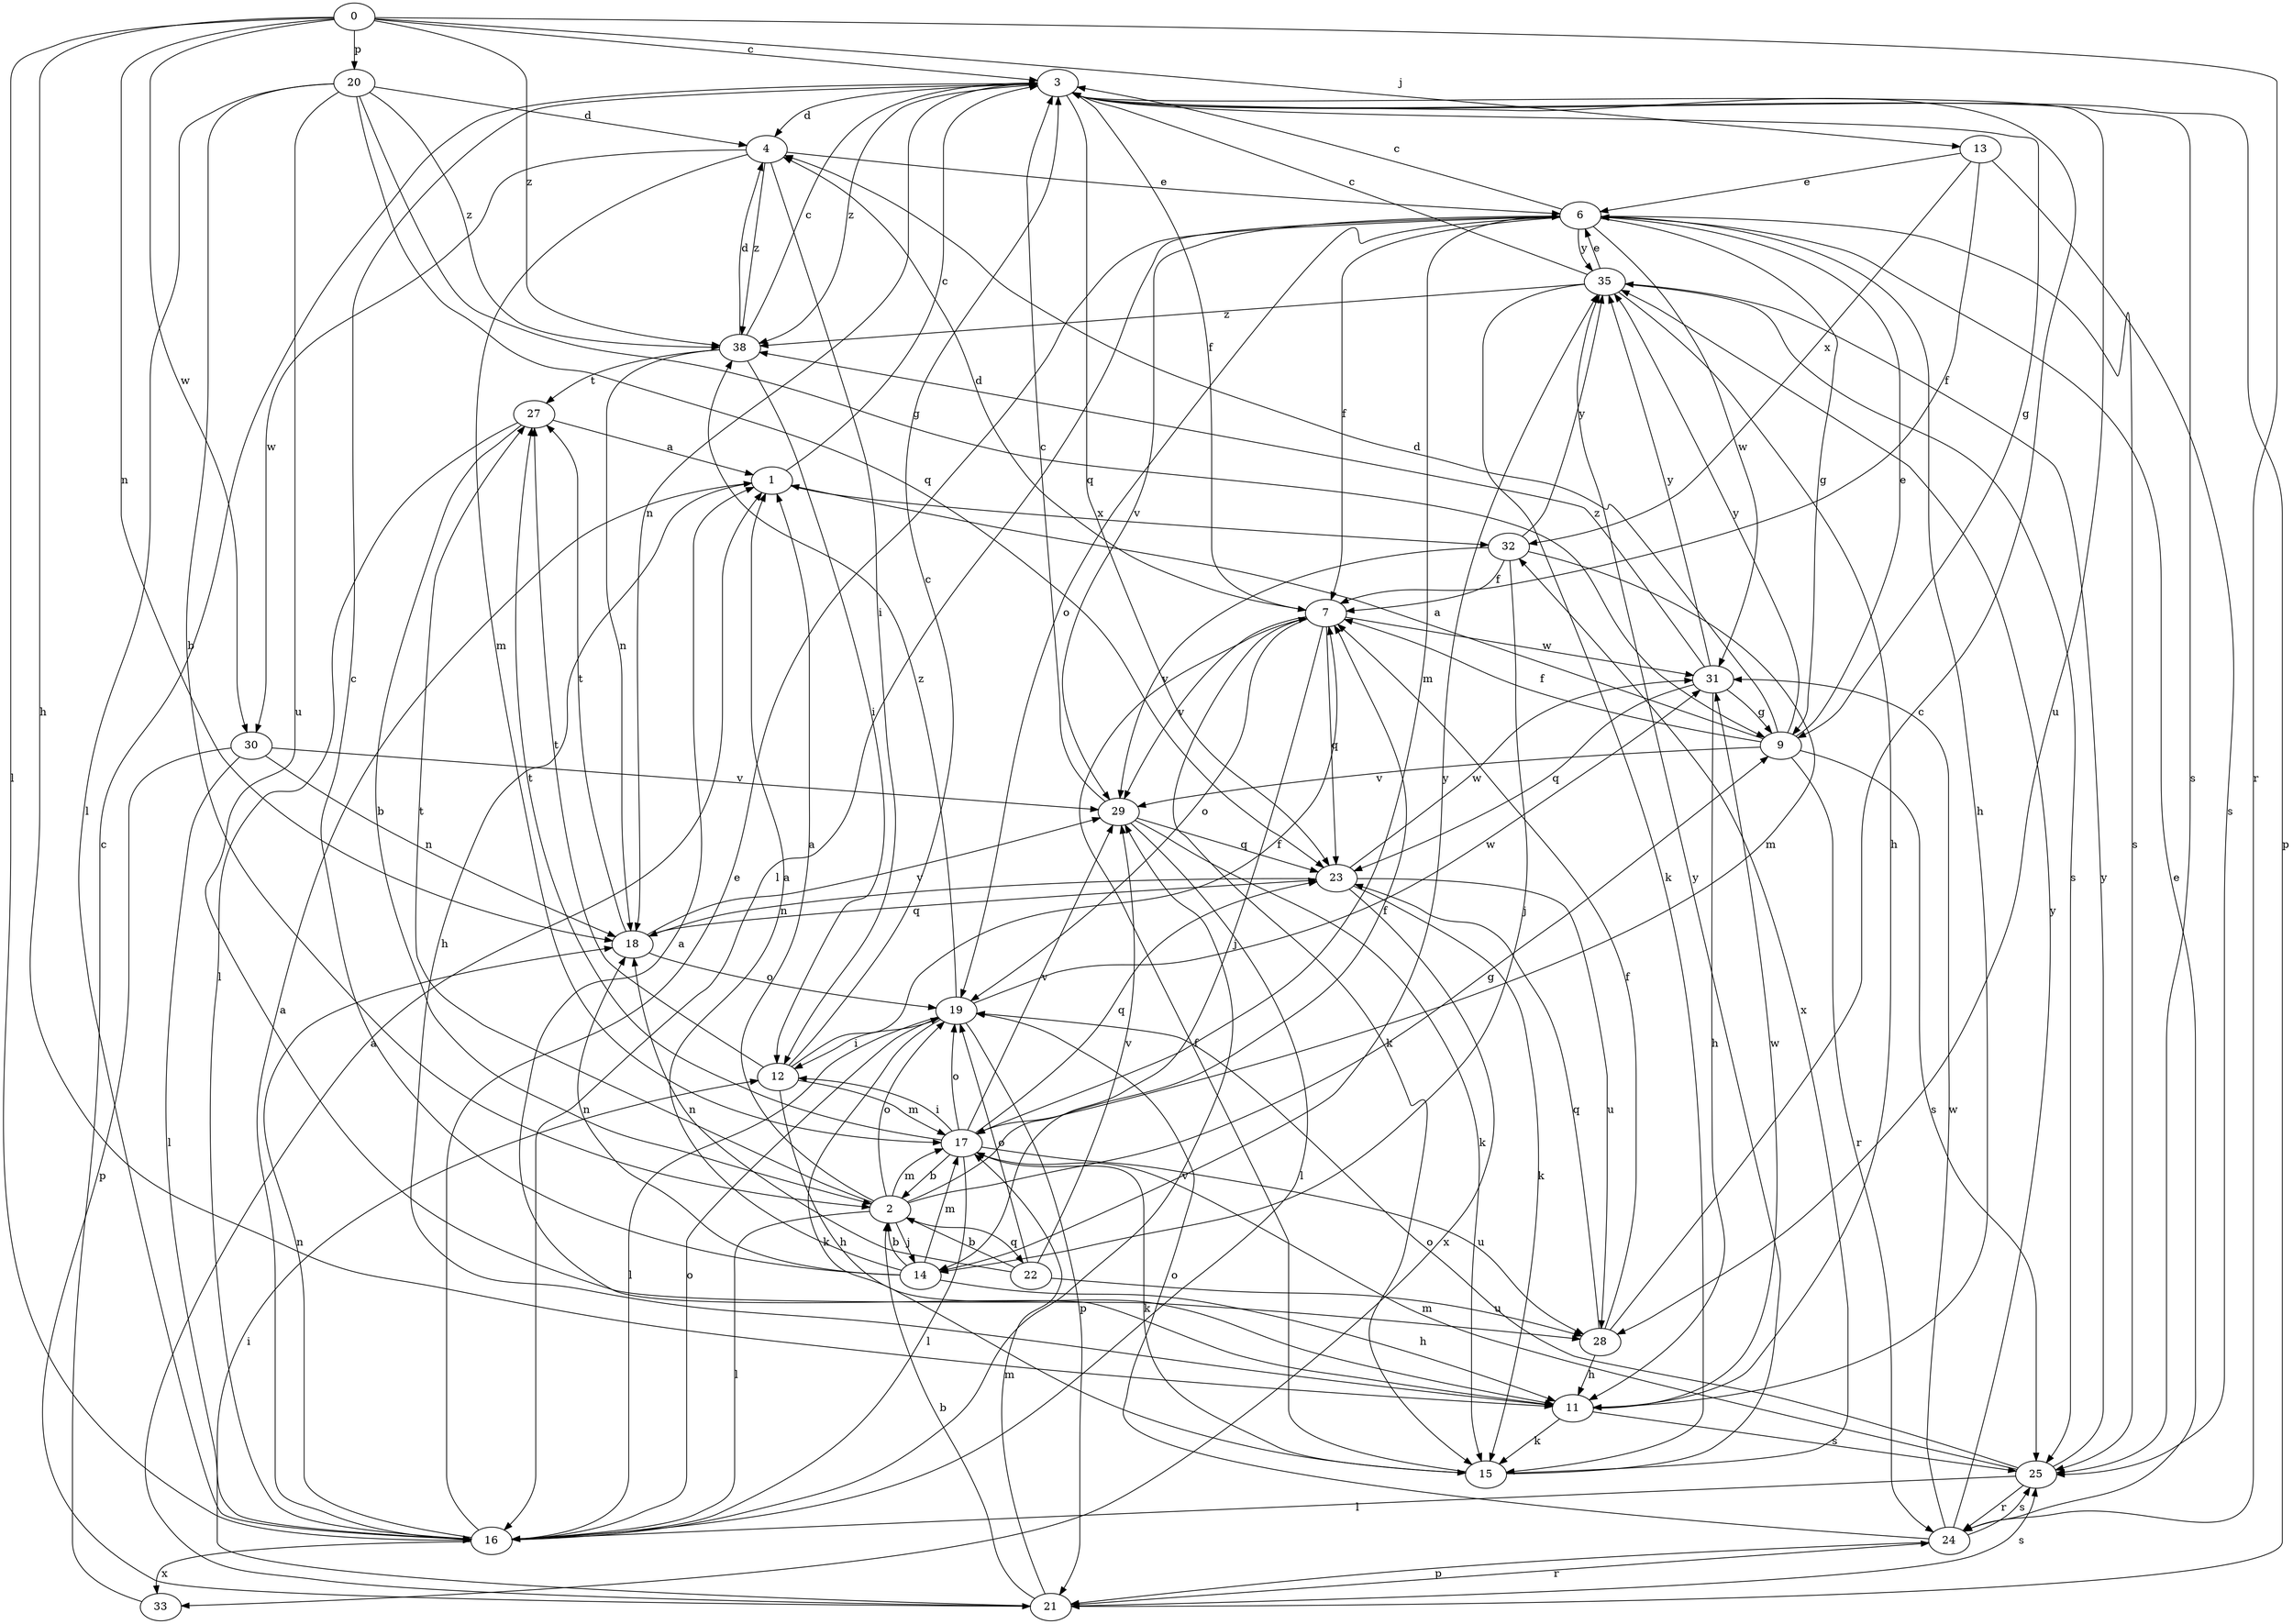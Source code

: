 strict digraph  {
0;
1;
2;
3;
4;
6;
7;
9;
11;
12;
13;
14;
15;
16;
17;
18;
19;
20;
21;
22;
23;
24;
25;
27;
28;
29;
30;
31;
32;
33;
35;
38;
0 -> 3  [label=c];
0 -> 11  [label=h];
0 -> 13  [label=j];
0 -> 16  [label=l];
0 -> 18  [label=n];
0 -> 20  [label=p];
0 -> 24  [label=r];
0 -> 30  [label=w];
0 -> 38  [label=z];
1 -> 3  [label=c];
1 -> 11  [label=h];
1 -> 32  [label=x];
2 -> 1  [label=a];
2 -> 7  [label=f];
2 -> 9  [label=g];
2 -> 14  [label=j];
2 -> 16  [label=l];
2 -> 17  [label=m];
2 -> 19  [label=o];
2 -> 22  [label=q];
2 -> 27  [label=t];
3 -> 4  [label=d];
3 -> 7  [label=f];
3 -> 9  [label=g];
3 -> 18  [label=n];
3 -> 21  [label=p];
3 -> 23  [label=q];
3 -> 25  [label=s];
3 -> 28  [label=u];
3 -> 38  [label=z];
4 -> 6  [label=e];
4 -> 12  [label=i];
4 -> 17  [label=m];
4 -> 30  [label=w];
4 -> 38  [label=z];
6 -> 3  [label=c];
6 -> 7  [label=f];
6 -> 9  [label=g];
6 -> 11  [label=h];
6 -> 16  [label=l];
6 -> 17  [label=m];
6 -> 19  [label=o];
6 -> 25  [label=s];
6 -> 29  [label=v];
6 -> 31  [label=w];
6 -> 35  [label=y];
7 -> 4  [label=d];
7 -> 14  [label=j];
7 -> 15  [label=k];
7 -> 19  [label=o];
7 -> 23  [label=q];
7 -> 29  [label=v];
7 -> 31  [label=w];
9 -> 1  [label=a];
9 -> 4  [label=d];
9 -> 6  [label=e];
9 -> 7  [label=f];
9 -> 24  [label=r];
9 -> 25  [label=s];
9 -> 29  [label=v];
9 -> 35  [label=y];
11 -> 1  [label=a];
11 -> 15  [label=k];
11 -> 25  [label=s];
11 -> 31  [label=w];
12 -> 3  [label=c];
12 -> 7  [label=f];
12 -> 11  [label=h];
12 -> 17  [label=m];
12 -> 27  [label=t];
13 -> 6  [label=e];
13 -> 7  [label=f];
13 -> 25  [label=s];
13 -> 32  [label=x];
14 -> 1  [label=a];
14 -> 2  [label=b];
14 -> 3  [label=c];
14 -> 11  [label=h];
14 -> 17  [label=m];
14 -> 18  [label=n];
14 -> 35  [label=y];
15 -> 7  [label=f];
15 -> 32  [label=x];
15 -> 35  [label=y];
16 -> 1  [label=a];
16 -> 6  [label=e];
16 -> 18  [label=n];
16 -> 19  [label=o];
16 -> 29  [label=v];
16 -> 33  [label=x];
17 -> 2  [label=b];
17 -> 12  [label=i];
17 -> 15  [label=k];
17 -> 16  [label=l];
17 -> 19  [label=o];
17 -> 23  [label=q];
17 -> 27  [label=t];
17 -> 28  [label=u];
17 -> 29  [label=v];
18 -> 19  [label=o];
18 -> 23  [label=q];
18 -> 27  [label=t];
18 -> 29  [label=v];
19 -> 12  [label=i];
19 -> 15  [label=k];
19 -> 16  [label=l];
19 -> 21  [label=p];
19 -> 31  [label=w];
19 -> 38  [label=z];
20 -> 2  [label=b];
20 -> 4  [label=d];
20 -> 9  [label=g];
20 -> 16  [label=l];
20 -> 23  [label=q];
20 -> 28  [label=u];
20 -> 38  [label=z];
21 -> 1  [label=a];
21 -> 2  [label=b];
21 -> 12  [label=i];
21 -> 17  [label=m];
21 -> 24  [label=r];
21 -> 25  [label=s];
22 -> 2  [label=b];
22 -> 18  [label=n];
22 -> 19  [label=o];
22 -> 28  [label=u];
22 -> 29  [label=v];
23 -> 15  [label=k];
23 -> 18  [label=n];
23 -> 28  [label=u];
23 -> 31  [label=w];
23 -> 33  [label=x];
24 -> 6  [label=e];
24 -> 19  [label=o];
24 -> 21  [label=p];
24 -> 25  [label=s];
24 -> 31  [label=w];
24 -> 35  [label=y];
25 -> 16  [label=l];
25 -> 17  [label=m];
25 -> 19  [label=o];
25 -> 24  [label=r];
25 -> 35  [label=y];
27 -> 1  [label=a];
27 -> 2  [label=b];
27 -> 16  [label=l];
28 -> 3  [label=c];
28 -> 7  [label=f];
28 -> 11  [label=h];
28 -> 23  [label=q];
29 -> 3  [label=c];
29 -> 15  [label=k];
29 -> 16  [label=l];
29 -> 23  [label=q];
30 -> 16  [label=l];
30 -> 18  [label=n];
30 -> 21  [label=p];
30 -> 29  [label=v];
31 -> 9  [label=g];
31 -> 11  [label=h];
31 -> 23  [label=q];
31 -> 35  [label=y];
31 -> 38  [label=z];
32 -> 7  [label=f];
32 -> 14  [label=j];
32 -> 17  [label=m];
32 -> 29  [label=v];
32 -> 35  [label=y];
33 -> 3  [label=c];
35 -> 3  [label=c];
35 -> 6  [label=e];
35 -> 11  [label=h];
35 -> 15  [label=k];
35 -> 25  [label=s];
35 -> 38  [label=z];
38 -> 3  [label=c];
38 -> 4  [label=d];
38 -> 12  [label=i];
38 -> 18  [label=n];
38 -> 27  [label=t];
}
